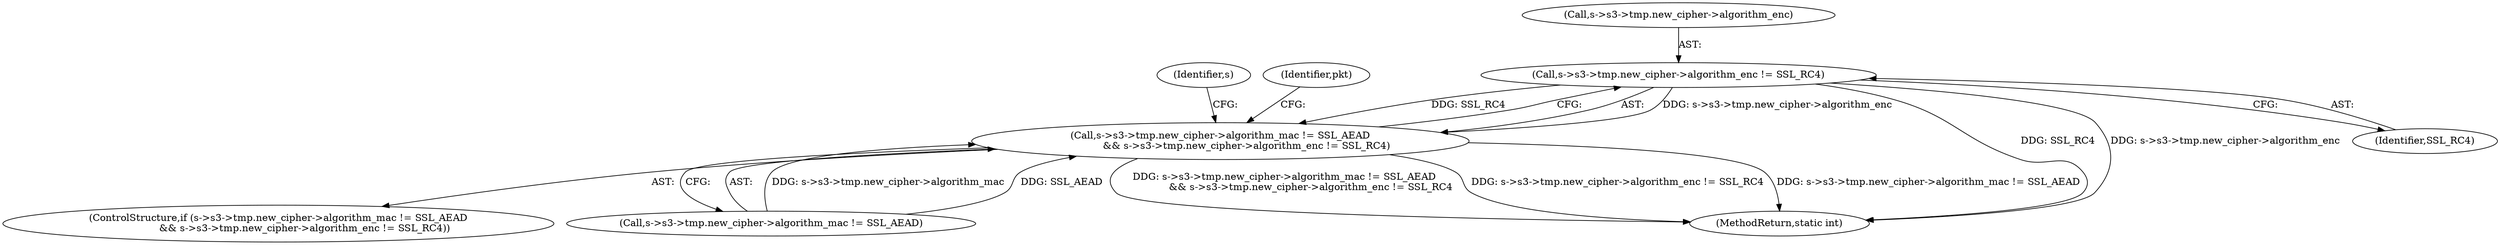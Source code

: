 digraph "0_openssl_4ad93618d26a3ea23d36ad5498ff4f59eff3a4d2_8@pointer" {
"1000834" [label="(Call,s->s3->tmp.new_cipher->algorithm_enc != SSL_RC4)"];
"1000822" [label="(Call,s->s3->tmp.new_cipher->algorithm_mac != SSL_AEAD\n                 && s->s3->tmp.new_cipher->algorithm_enc != SSL_RC4)"];
"1000822" [label="(Call,s->s3->tmp.new_cipher->algorithm_mac != SSL_AEAD\n                 && s->s3->tmp.new_cipher->algorithm_enc != SSL_RC4)"];
"1001021" [label="(MethodReturn,static int)"];
"1000821" [label="(ControlStructure,if (s->s3->tmp.new_cipher->algorithm_mac != SSL_AEAD\n                 && s->s3->tmp.new_cipher->algorithm_enc != SSL_RC4))"];
"1000823" [label="(Call,s->s3->tmp.new_cipher->algorithm_mac != SSL_AEAD)"];
"1000844" [label="(Identifier,SSL_RC4)"];
"1000835" [label="(Call,s->s3->tmp.new_cipher->algorithm_enc)"];
"1000848" [label="(Identifier,s)"];
"1000211" [label="(Identifier,pkt)"];
"1000834" [label="(Call,s->s3->tmp.new_cipher->algorithm_enc != SSL_RC4)"];
"1000834" -> "1000822"  [label="AST: "];
"1000834" -> "1000844"  [label="CFG: "];
"1000835" -> "1000834"  [label="AST: "];
"1000844" -> "1000834"  [label="AST: "];
"1000822" -> "1000834"  [label="CFG: "];
"1000834" -> "1001021"  [label="DDG: SSL_RC4"];
"1000834" -> "1001021"  [label="DDG: s->s3->tmp.new_cipher->algorithm_enc"];
"1000834" -> "1000822"  [label="DDG: s->s3->tmp.new_cipher->algorithm_enc"];
"1000834" -> "1000822"  [label="DDG: SSL_RC4"];
"1000822" -> "1000821"  [label="AST: "];
"1000822" -> "1000823"  [label="CFG: "];
"1000823" -> "1000822"  [label="AST: "];
"1000211" -> "1000822"  [label="CFG: "];
"1000848" -> "1000822"  [label="CFG: "];
"1000822" -> "1001021"  [label="DDG: s->s3->tmp.new_cipher->algorithm_enc != SSL_RC4"];
"1000822" -> "1001021"  [label="DDG: s->s3->tmp.new_cipher->algorithm_mac != SSL_AEAD"];
"1000822" -> "1001021"  [label="DDG: s->s3->tmp.new_cipher->algorithm_mac != SSL_AEAD\n                 && s->s3->tmp.new_cipher->algorithm_enc != SSL_RC4"];
"1000823" -> "1000822"  [label="DDG: s->s3->tmp.new_cipher->algorithm_mac"];
"1000823" -> "1000822"  [label="DDG: SSL_AEAD"];
}
